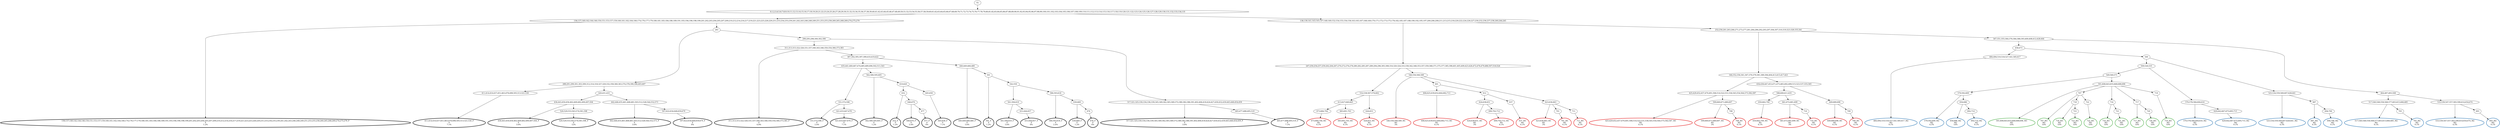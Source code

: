 digraph T {
	{
		rank=same
		152 [penwidth=3,colorscheme=set19,color=0,label="136;137;140;142;144;146;150;151;153;157;159;160;161;162;164;166;174;176;177;179;180;181;183;184;186;189;191;193;194;196;198;199;201;202;203;204;205;207;209;210;212;214;216;217;219;221;223;225;228;229;231;233;234;235;239;241;242;243;246;248;249;251;253;255;258;260;265;268;269;274;275;279_P\nP\n1.2%"]
		148 [penwidth=3,colorscheme=set19,color=0,label="411;414;416;437;451;463;478;498;505;513;521;530_P\nP\n7.1%"]
		145 [penwidth=3,colorscheme=set19,color=0,label="436;443;450;456;462;469;482;490;497;504_P\nP\n3.6%"]
		143 [penwidth=3,colorscheme=set19,color=0,label="520;529;553;563;574;581;598_P\nP\n12%"]
		141 [penwidth=3,colorscheme=set19,color=0,label="442;446;455;461;468;481;503;512;528;544;552;573_P\nP\n3.6%"]
		139 [penwidth=3,colorscheme=set19,color=0,label="597;622;634;648;659;679_P\nP\n6%"]
		136 [penwidth=3,colorscheme=set19,color=0,label="311;313;315;322;326;331;337;340;343;346;350;354;366;373;383_P\nP\n4.8%"]
		132 [penwidth=3,colorscheme=set19,color=0,label="551;572;596_P\nP\n2.4%"]
		130 [penwidth=3,colorscheme=set19,color=0,label="621;633;647;678_P\nP\n7.1%"]
		128 [penwidth=3,colorscheme=set19,color=0,label="562;580;595;605_P\nP\n1.2%"]
		125 [penwidth=3,colorscheme=set19,color=0,label="632_P\nP\n1.2%"]
		123 [penwidth=3,colorscheme=set19,color=0,label="646;670_P\nP\n2.4%"]
		121 [penwidth=3,colorscheme=set19,color=0,label="677_P\nP\n6%"]
		119 [penwidth=3,colorscheme=set19,color=0,label="645;658_P\nP\n7.1%"]
		117 [penwidth=3,colorscheme=set19,color=0,label="440;449;466;480_P\nP\n3.6%"]
		115 [penwidth=3,colorscheme=set19,color=0,label="501_P\nP\n1.2%"]
		112 [penwidth=3,colorscheme=set19,color=0,label="561;594;619_P\nP\n3.6%"]
		110 [penwidth=3,colorscheme=set19,color=0,label="631;644;657_P\nP\n6%"]
		108 [penwidth=3,colorscheme=set19,color=0,label="586;593;618_P\nP\n2.4%"]
		106 [penwidth=3,colorscheme=set19,color=0,label="630;669_P\nP\n1.2%"]
		104 [penwidth=3,colorscheme=set19,color=0,label="676_P\nP\n6%"]
		102 [penwidth=3,colorscheme=set19,color=0,label="317;321;325;330;334;336;339;345;349;362;365;369;372;380;382;386;391;402;406;418;424;427;430;432;439;445;448;454;459_P\nP\n3.6%"]
		100 [penwidth=3,colorscheme=set19,color=0,label="465;477;488;495;519_P\nP\n7.1%"]
		94 [penwidth=3,colorscheme=set19,color=1,label="673;684;704_M1\nM1\n6.1%"]
		92 [penwidth=3,colorscheme=set19,color=1,label="683;691;703_M1\nM1\n6.1%"]
		90 [penwidth=3,colorscheme=set19,color=1,label="626;653_M1\nM1\n6.1%"]
		88 [penwidth=3,colorscheme=set19,color=1,label="546;556;566;589_M1\nM1\n3%"]
		85 [penwidth=3,colorscheme=set19,color=1,label="606;625;639;652;664;682;713_M1\nM1\n6.1%"]
		82 [penwidth=3,colorscheme=set19,color=1,label="624;638;651_M1\nM1\n3%"]
		80 [penwidth=3,colorscheme=set19,color=1,label="690;702;712_M1\nM1\n6.1%"]
		78 [penwidth=3,colorscheme=set19,color=1,label="637_M1\nM1\n6.1%"]
		76 [penwidth=3,colorscheme=set19,color=1,label="623;636;663_M1\nM1\n3%"]
		74 [penwidth=3,colorscheme=set19,color=1,label="701_M1\nM1\n6.1%"]
		72 [penwidth=3,colorscheme=set19,color=1,label="711_M1\nM1\n6.1%"]
		68 [penwidth=3,colorscheme=set19,color=1,label="425;429;452;457;470;491;506;514;522;531;536;545;554;564;575;582;587_M1\nM1\n6.1%"]
		66 [penwidth=3,colorscheme=set19,color=1,label="599;660;671;680;697_M1\nM1\n3%"]
		64 [penwidth=3,colorscheme=set19,color=1,label="708_M1\nM1\n6.1%"]
		60 [penwidth=3,colorscheme=set19,color=1,label="650;662;700_M1\nM1\n6.1%"]
		58 [penwidth=3,colorscheme=set19,color=1,label="661;672;681;699_M1\nM1\n3%"]
		56 [penwidth=3,colorscheme=set19,color=1,label="710_M1\nM1\n6.1%"]
		54 [penwidth=3,colorscheme=set19,color=1,label="649;689;698_M1\nM1\n6.1%"]
		52 [penwidth=3,colorscheme=set19,color=1,label="709_M1\nM1\n6.1%"]
		48 [penwidth=3,colorscheme=set19,color=2,label="484;494;510;518;527;541;585;617_M2\nM2\n9.1%"]
		43 [penwidth=3,colorscheme=set19,color=2,label="579;592;609_M2\nM2\n4.5%"]
		41 [penwidth=3,colorscheme=set19,color=2,label="656;686_M2\nM2\n14%"]
		39 [penwidth=3,colorscheme=set19,color=2,label="692;714_M2\nM2\n9.1%"]
		37 [penwidth=3,colorscheme=set19,color=2,label="570;578;584;604;616_M2\nM2\n4.5%"]
		35 [penwidth=3,colorscheme=set19,color=2,label="629;642;667;675;695;715_M2\nM2\n9.1%"]
		33 [penwidth=3,colorscheme=set19,color=2,label="525;534;559;569;607;628;641_M2\nM2\n4.5%"]
		31 [penwidth=3,colorscheme=set19,color=2,label="687_M2\nM2\n4.5%"]
		29 [penwidth=3,colorscheme=set19,color=2,label="694;706_M2\nM2\n9.1%"]
		26 [penwidth=3,colorscheme=set19,color=2,label="517;540;548;558;568;577;603;615;666;685_M2\nM2\n9.1%"]
		24 [penwidth=3,colorscheme=set19,color=2,label="705_M2\nM2\n9.1%"]
		22 [penwidth=3,colorscheme=set19,color=2,label="533;539;547;557;583;590;614;654;674_M2\nM2\n4.5%"]
		20 [penwidth=3,colorscheme=set19,color=2,label="693_M2\nM2\n9.1%"]
		18 [penwidth=3,colorscheme=set19,color=3,label="591;608;643;655;668;688;696_M3\nM3\n10%"]
		16 [penwidth=3,colorscheme=set19,color=3,label="707_M3\nM3\n10%"]
		14 [penwidth=3,colorscheme=set19,color=3,label="718_M3\nM3\n10%"]
		12 [penwidth=3,colorscheme=set19,color=3,label="723_M3\nM3\n10%"]
		10 [penwidth=3,colorscheme=set19,color=3,label="722_M3\nM3\n10%"]
		8 [penwidth=3,colorscheme=set19,color=3,label="716_M3\nM3\n10%"]
		6 [penwidth=3,colorscheme=set19,color=3,label="721_M3\nM3\n10%"]
		4 [penwidth=3,colorscheme=set19,color=3,label="717_M3\nM3\n10%"]
		2 [penwidth=3,colorscheme=set19,color=3,label="720_M3\nM3\n10%"]
		0 [penwidth=3,colorscheme=set19,color=3,label="719_M3\nM3\n10%"]
	}
	155 [label="GL"]
	154 [label="0;1;2;3;4;5;6;7;8;9;10;11;12;13;14;15;16;17;18;19;20;21;22;23;24;25;26;27;28;29;30;31;32;33;34;35;36;37;38;39;40;41;42;43;44;45;46;47;48;49;50;51;52;53;54;55;56;57;58;59;60;61;62;63;64;65;66;67;68;69;70;71;72;73;74;75;76;77;78;79;80;81;82;83;84;85;86;87;88;89;90;91;92;93;94;95;96;97;98;99;100;101;102;103;104;105;106;107;108;109;110;111;112;113;114;115;116;117;118;119;120;121;122;123;124;125;126;127;128;129;130;131;132;133;134;135"]
	153 [label="136;137;140;142;144;146;150;151;153;157;159;160;161;162;164;166;174;176;177;179;180;181;183;184;186;189;191;193;194;196;198;199;201;202;203;204;205;207;209;210;212;214;216;217;219;221;223;225;228;229;231;233;234;235;239;241;242;243;246;248;249;251;253;255;258;260;265;268;269;274;275;279"]
	151 [label="283"]
	150 [label="288;291;299;301;303;309;312;314;318;327;329;332;358;360;363;374;378;390;396;403;407"]
	149 [label="411;414;416;437;451;463;478;498;505;513;521;530"]
	147 [label="420;431;433"]
	146 [label="436;443;450;456;462;469;482;490;497;504"]
	144 [label="520;529;553;563;574;581;598"]
	142 [label="442;446;455;461;468;481;503;512;528;544;552;573"]
	140 [label="597;622;634;648;659;679"]
	138 [label="290;295;298;300;302;306"]
	137 [label="311;313;315;322;326;331;337;340;343;346;350;354;366;373;383"]
	135 [label="387;392;395;397;399;410;419;422"]
	134 [label="435;441;460;467;474;485;489;496;502;511;543"]
	133 [label="551;572;596"]
	131 [label="621;633;647;678"]
	129 [label="562;580;595;605"]
	127 [label="610;620"]
	126 [label="632"]
	124 [label="646;670"]
	122 [label="677"]
	120 [label="645;658"]
	118 [label="440;449;466;480"]
	116 [label="501"]
	114 [label="542;550"]
	113 [label="561;594;619"]
	111 [label="631;644;657"]
	109 [label="586;593;618"]
	107 [label="630;669"]
	105 [label="676"]
	103 [label="317;321;325;330;334;336;339;345;349;362;365;369;372;380;382;386;391;402;406;418;424;427;430;432;439;445;448;454;459"]
	101 [label="465;477;488;495;519"]
	99 [label="138;139;141;143;145;147;148;149;152;154;155;156;158;163;165;167;168;169;170;171;172;173;175;178;182;185;187;188;190;192;195;197;200;206;208;211;213;215;218;220;222;224;226;227;230;232;236;237;238;240;244;245"]
	98 [label="247;250;254;257;259;262;264;267;270;272;276;278;280;282;285;287;289;294;296;305;308;316;320;324;333;338;342;348;353;357;359;368;371;375;377;385;398;401;405;409;423;426;472;476;479;486;507;516;524"]
	97 [label="532;538;567;576;602"]
	96 [label="613;627;640;665"]
	95 [label="673;684;704"]
	93 [label="683;691;703"]
	91 [label="626;653"]
	89 [label="546;556;566;589"]
	87 [label="601"]
	86 [label="606;625;639;652;664;682;713"]
	84 [label="612"]
	83 [label="624;638;651"]
	81 [label="690;702;712"]
	79 [label="637"]
	77 [label="623;636;663"]
	75 [label="701"]
	73 [label="711"]
	71 [label="252;256;261;263;266;271;273;277;281;284;286;292;293;297;304;307;310;319;323;328;335;341"]
	70 [label="344;352;356;361;367;370;379;381;389;394;404;413;415;417;421"]
	69 [label="425;429;452;457;470;491;506;514;522;531;536;545;554;564;575;582;587"]
	67 [label="599;660;671;680;697"]
	65 [label="708"]
	63 [label="434;438;447;453;471;475;483;492;499;515;523;537;555;565"]
	62 [label="588;600;611;635"]
	61 [label="650;662;700"]
	59 [label="661;672;681;699"]
	57 [label="710"]
	55 [label="649;689;698"]
	53 [label="709"]
	51 [label="347;351;355;364;376;384;388;393;400;408;412;428;444"]
	50 [label="458;473"]
	49 [label="484;494;510;518;527;541;585;617"]
	47 [label="500"]
	46 [label="509;526;535"]
	45 [label="549;560;571"]
	44 [label="579;592;609"]
	42 [label="656;686"]
	40 [label="692;714"]
	38 [label="570;578;584;604;616"]
	36 [label="629;642;667;675;695;715"]
	34 [label="525;534;559;569;607;628;641"]
	32 [label="687"]
	30 [label="694;706"]
	28 [label="464;487;493;508"]
	27 [label="517;540;548;558;568;577;603;615;666;685"]
	25 [label="705"]
	23 [label="533;539;547;557;583;590;614;654;674"]
	21 [label="693"]
	19 [label="591;608;643;655;668;688;696"]
	17 [label="707"]
	15 [label="718"]
	13 [label="723"]
	11 [label="722"]
	9 [label="716"]
	7 [label="721"]
	5 [label="717"]
	3 [label="720"]
	1 [label="719"]
	155 -> 154
	154 -> 153
	154 -> 99
	153 -> 152
	153 -> 151
	151 -> 150
	151 -> 138
	150 -> 149
	150 -> 147
	149 -> 148
	147 -> 146
	147 -> 142
	146 -> 145
	146 -> 144
	144 -> 143
	142 -> 141
	142 -> 140
	140 -> 139
	138 -> 137
	138 -> 103
	137 -> 136
	137 -> 135
	135 -> 134
	135 -> 118
	134 -> 133
	134 -> 129
	133 -> 132
	133 -> 131
	131 -> 130
	129 -> 128
	129 -> 127
	127 -> 126
	127 -> 120
	126 -> 125
	126 -> 124
	124 -> 123
	124 -> 122
	122 -> 121
	120 -> 119
	118 -> 117
	118 -> 116
	116 -> 115
	116 -> 114
	114 -> 113
	114 -> 109
	113 -> 112
	113 -> 111
	111 -> 110
	109 -> 108
	109 -> 107
	107 -> 106
	107 -> 105
	105 -> 104
	103 -> 102
	103 -> 101
	101 -> 100
	99 -> 98
	99 -> 71
	98 -> 97
	98 -> 89
	97 -> 96
	97 -> 91
	96 -> 95
	96 -> 93
	95 -> 94
	93 -> 92
	91 -> 90
	89 -> 88
	89 -> 87
	89 -> 77
	87 -> 86
	87 -> 84
	86 -> 85
	84 -> 83
	84 -> 79
	83 -> 82
	83 -> 81
	81 -> 80
	79 -> 78
	77 -> 76
	77 -> 75
	77 -> 73
	75 -> 74
	73 -> 72
	71 -> 70
	71 -> 51
	70 -> 69
	70 -> 63
	69 -> 68
	69 -> 67
	67 -> 66
	67 -> 65
	65 -> 64
	63 -> 62
	63 -> 55
	62 -> 61
	62 -> 59
	61 -> 60
	59 -> 58
	59 -> 57
	57 -> 56
	55 -> 54
	55 -> 53
	53 -> 52
	51 -> 50
	51 -> 28
	50 -> 49
	50 -> 47
	49 -> 48
	47 -> 46
	47 -> 34
	46 -> 45
	46 -> 38
	45 -> 44
	45 -> 19
	44 -> 43
	44 -> 42
	42 -> 41
	42 -> 40
	40 -> 39
	38 -> 37
	38 -> 36
	36 -> 35
	34 -> 33
	34 -> 32
	32 -> 31
	32 -> 30
	30 -> 29
	28 -> 27
	28 -> 23
	27 -> 26
	27 -> 25
	25 -> 24
	23 -> 22
	23 -> 21
	21 -> 20
	19 -> 18
	19 -> 17
	19 -> 9
	19 -> 5
	19 -> 1
	17 -> 16
	17 -> 15
	17 -> 11
	15 -> 14
	15 -> 13
	13 -> 12
	11 -> 10
	9 -> 8
	9 -> 7
	7 -> 6
	5 -> 4
	5 -> 3
	3 -> 2
	1 -> 0
}
